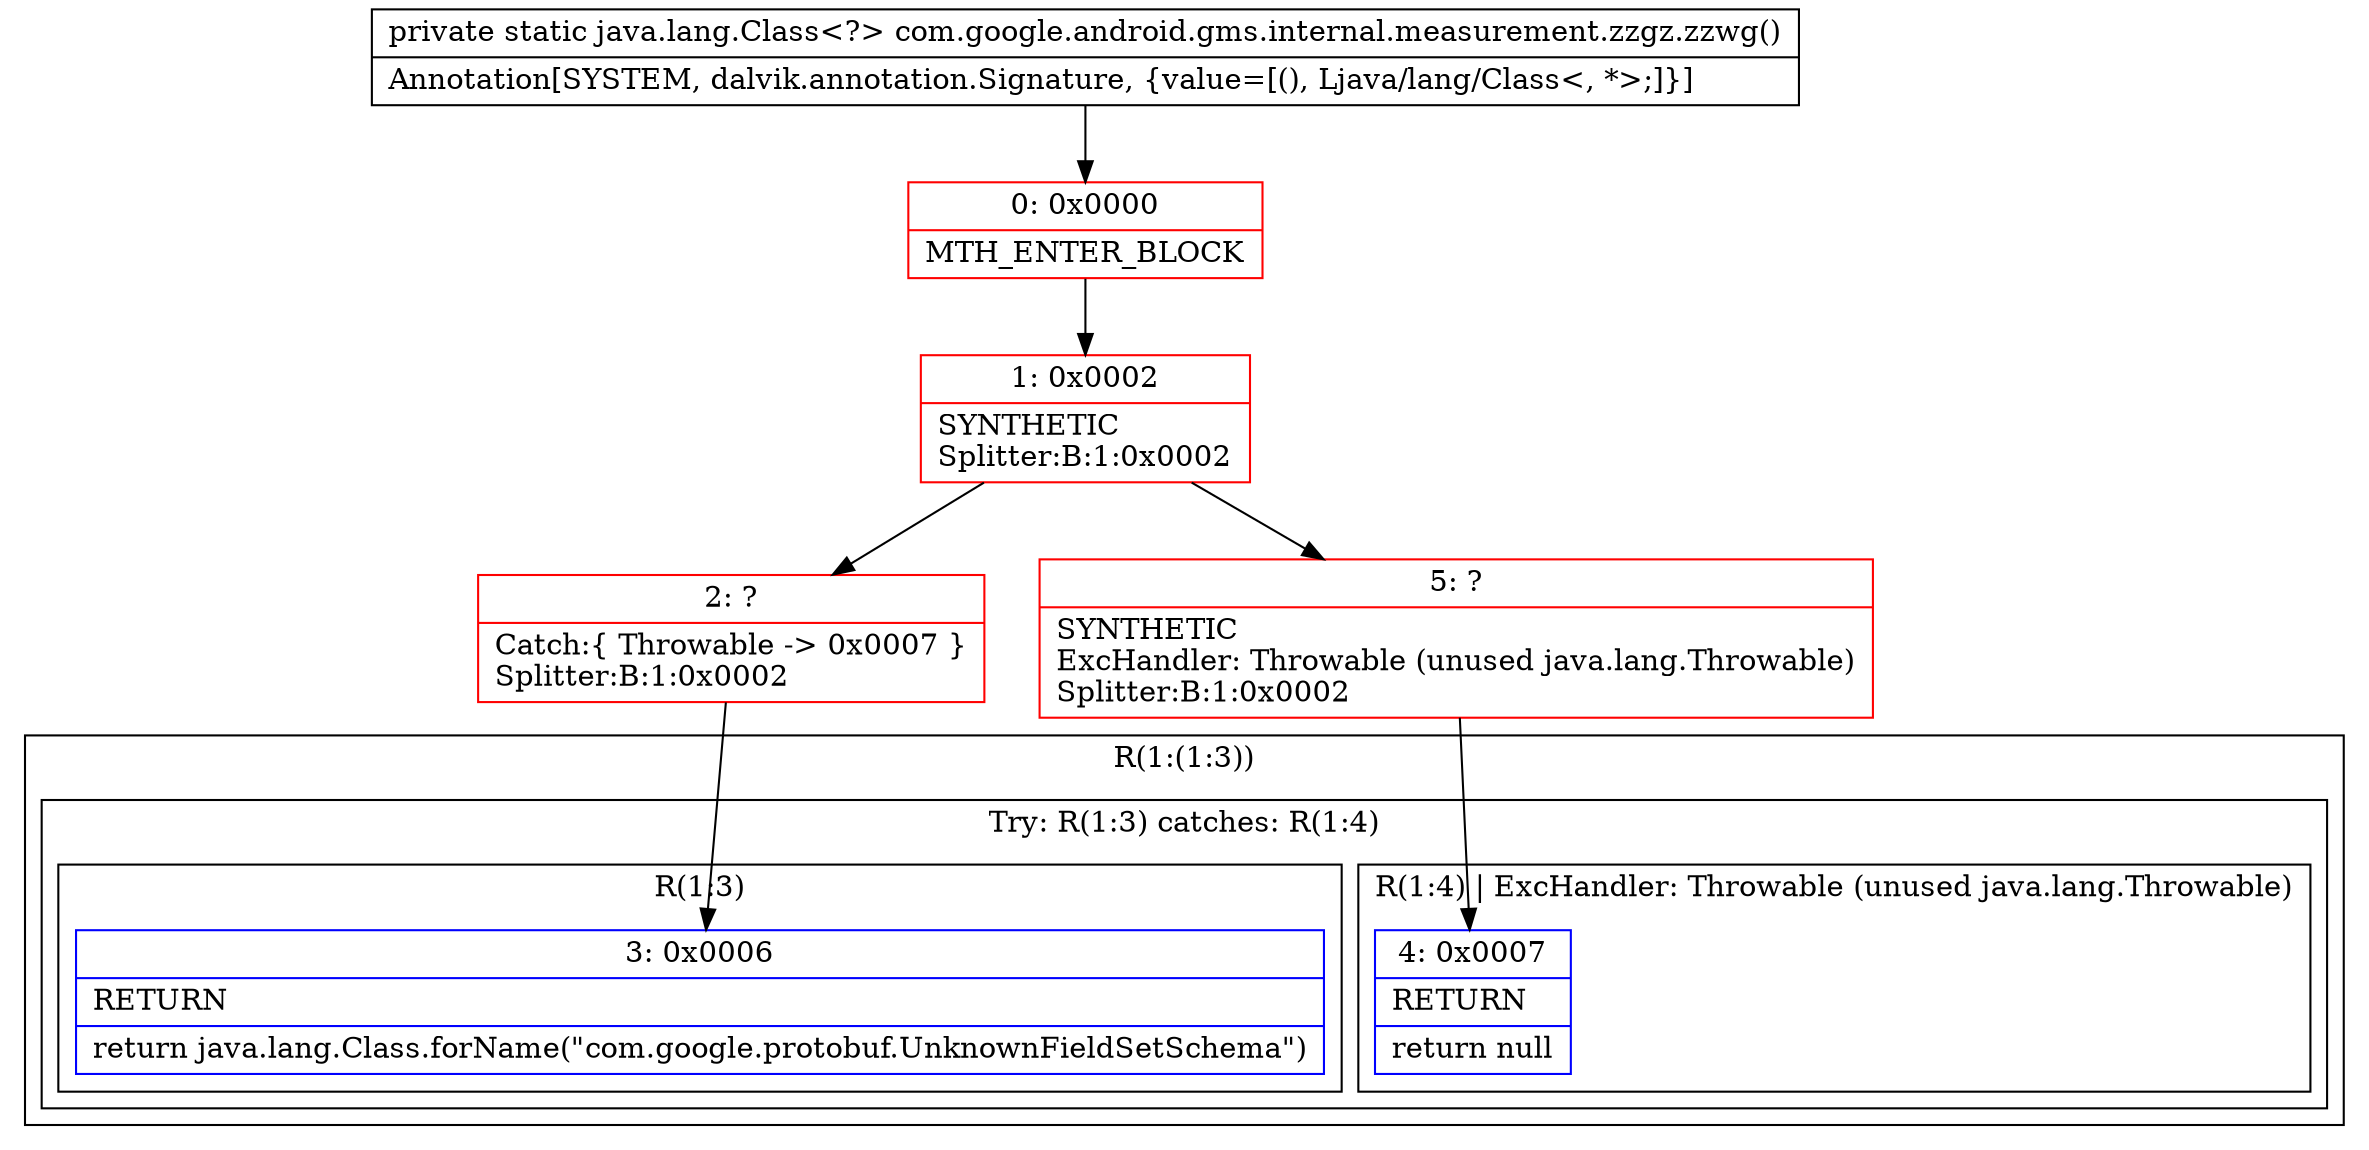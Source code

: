 digraph "CFG forcom.google.android.gms.internal.measurement.zzgz.zzwg()Ljava\/lang\/Class;" {
subgraph cluster_Region_1540468422 {
label = "R(1:(1:3))";
node [shape=record,color=blue];
subgraph cluster_TryCatchRegion_1847818660 {
label = "Try: R(1:3) catches: R(1:4)";
node [shape=record,color=blue];
subgraph cluster_Region_1221835653 {
label = "R(1:3)";
node [shape=record,color=blue];
Node_3 [shape=record,label="{3\:\ 0x0006|RETURN\l|return java.lang.Class.forName(\"com.google.protobuf.UnknownFieldSetSchema\")\l}"];
}
subgraph cluster_Region_117753947 {
label = "R(1:4) | ExcHandler: Throwable (unused java.lang.Throwable)\l";
node [shape=record,color=blue];
Node_4 [shape=record,label="{4\:\ 0x0007|RETURN\l|return null\l}"];
}
}
}
subgraph cluster_Region_117753947 {
label = "R(1:4) | ExcHandler: Throwable (unused java.lang.Throwable)\l";
node [shape=record,color=blue];
Node_4 [shape=record,label="{4\:\ 0x0007|RETURN\l|return null\l}"];
}
Node_0 [shape=record,color=red,label="{0\:\ 0x0000|MTH_ENTER_BLOCK\l}"];
Node_1 [shape=record,color=red,label="{1\:\ 0x0002|SYNTHETIC\lSplitter:B:1:0x0002\l}"];
Node_2 [shape=record,color=red,label="{2\:\ ?|Catch:\{ Throwable \-\> 0x0007 \}\lSplitter:B:1:0x0002\l}"];
Node_5 [shape=record,color=red,label="{5\:\ ?|SYNTHETIC\lExcHandler: Throwable (unused java.lang.Throwable)\lSplitter:B:1:0x0002\l}"];
MethodNode[shape=record,label="{private static java.lang.Class\<?\> com.google.android.gms.internal.measurement.zzgz.zzwg()  | Annotation[SYSTEM, dalvik.annotation.Signature, \{value=[(), Ljava\/lang\/Class\<, *\>;]\}]\l}"];
MethodNode -> Node_0;
Node_0 -> Node_1;
Node_1 -> Node_2;
Node_1 -> Node_5;
Node_2 -> Node_3;
Node_5 -> Node_4;
}


